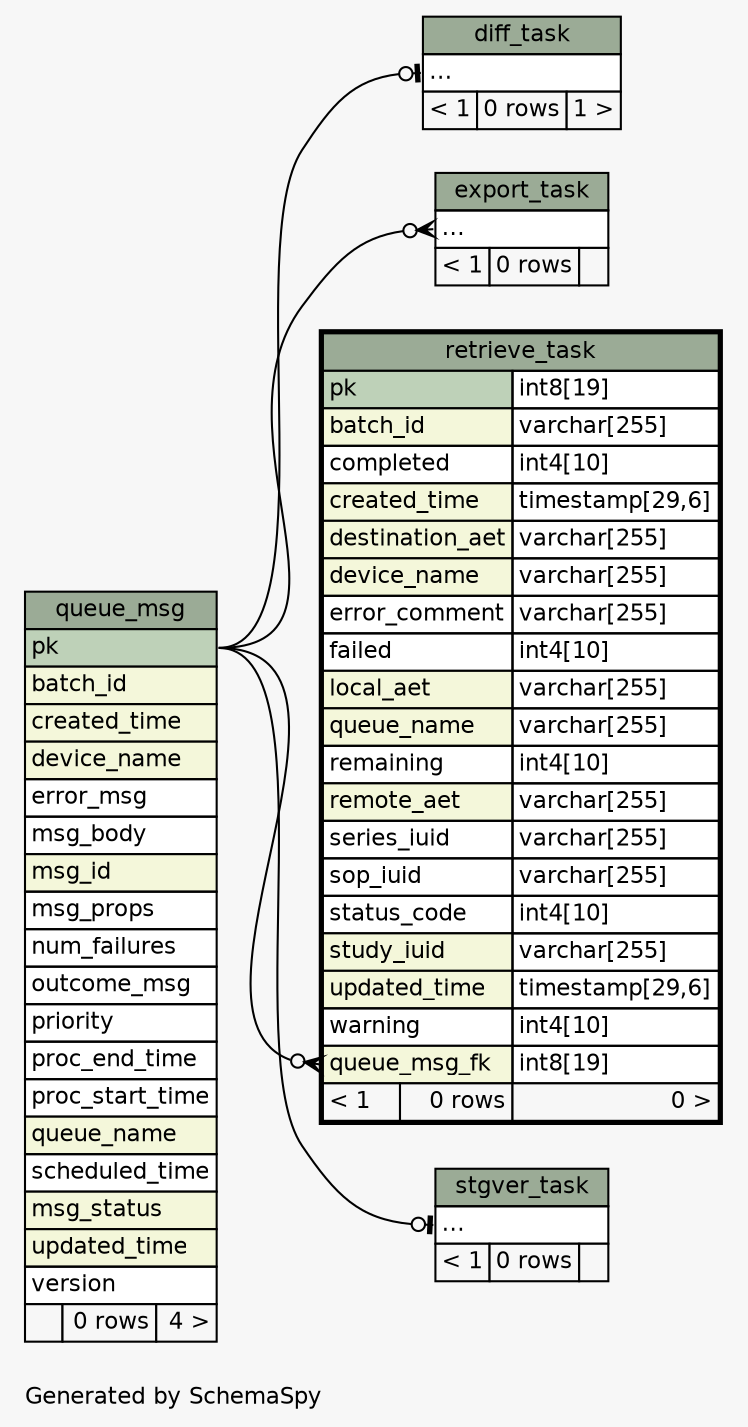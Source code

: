 // dot 2.40.1 on Linux 5.0.0-15-generic
// SchemaSpy rev 590
digraph "twoDegreesRelationshipsDiagram" {
  graph [
    rankdir="RL"
    bgcolor="#f7f7f7"
    label="\nGenerated by SchemaSpy"
    labeljust="l"
    nodesep="0.18"
    ranksep="0.46"
    fontname="Helvetica"
    fontsize="11"
  ];
  node [
    fontname="Helvetica"
    fontsize="11"
    shape="plaintext"
  ];
  edge [
    arrowsize="0.8"
  ];
  "diff_task":"elipses":w -> "queue_msg":"pk":e [arrowhead=none dir=back arrowtail=teeodot];
  "export_task":"elipses":w -> "queue_msg":"pk":e [arrowhead=none dir=back arrowtail=crowodot];
  "retrieve_task":"queue_msg_fk":w -> "queue_msg":"pk":e [arrowhead=none dir=back arrowtail=crowodot];
  "stgver_task":"elipses":w -> "queue_msg":"pk":e [arrowhead=none dir=back arrowtail=teeodot];
  "diff_task" [
    label=<
    <TABLE BORDER="0" CELLBORDER="1" CELLSPACING="0" BGCOLOR="#ffffff">
      <TR><TD COLSPAN="3" BGCOLOR="#9bab96" ALIGN="CENTER">diff_task</TD></TR>
      <TR><TD PORT="elipses" COLSPAN="3" ALIGN="LEFT">...</TD></TR>
      <TR><TD ALIGN="LEFT" BGCOLOR="#f7f7f7">&lt; 1</TD><TD ALIGN="RIGHT" BGCOLOR="#f7f7f7">0 rows</TD><TD ALIGN="RIGHT" BGCOLOR="#f7f7f7">1 &gt;</TD></TR>
    </TABLE>>
    URL="diff_task.html"
    tooltip="diff_task"
  ];
  "export_task" [
    label=<
    <TABLE BORDER="0" CELLBORDER="1" CELLSPACING="0" BGCOLOR="#ffffff">
      <TR><TD COLSPAN="3" BGCOLOR="#9bab96" ALIGN="CENTER">export_task</TD></TR>
      <TR><TD PORT="elipses" COLSPAN="3" ALIGN="LEFT">...</TD></TR>
      <TR><TD ALIGN="LEFT" BGCOLOR="#f7f7f7">&lt; 1</TD><TD ALIGN="RIGHT" BGCOLOR="#f7f7f7">0 rows</TD><TD ALIGN="RIGHT" BGCOLOR="#f7f7f7">  </TD></TR>
    </TABLE>>
    URL="export_task.html"
    tooltip="export_task"
  ];
  "queue_msg" [
    label=<
    <TABLE BORDER="0" CELLBORDER="1" CELLSPACING="0" BGCOLOR="#ffffff">
      <TR><TD COLSPAN="3" BGCOLOR="#9bab96" ALIGN="CENTER">queue_msg</TD></TR>
      <TR><TD PORT="pk" COLSPAN="3" BGCOLOR="#bed1b8" ALIGN="LEFT">pk</TD></TR>
      <TR><TD PORT="batch_id" COLSPAN="3" BGCOLOR="#f4f7da" ALIGN="LEFT">batch_id</TD></TR>
      <TR><TD PORT="created_time" COLSPAN="3" BGCOLOR="#f4f7da" ALIGN="LEFT">created_time</TD></TR>
      <TR><TD PORT="device_name" COLSPAN="3" BGCOLOR="#f4f7da" ALIGN="LEFT">device_name</TD></TR>
      <TR><TD PORT="error_msg" COLSPAN="3" ALIGN="LEFT">error_msg</TD></TR>
      <TR><TD PORT="msg_body" COLSPAN="3" ALIGN="LEFT">msg_body</TD></TR>
      <TR><TD PORT="msg_id" COLSPAN="3" BGCOLOR="#f4f7da" ALIGN="LEFT">msg_id</TD></TR>
      <TR><TD PORT="msg_props" COLSPAN="3" ALIGN="LEFT">msg_props</TD></TR>
      <TR><TD PORT="num_failures" COLSPAN="3" ALIGN="LEFT">num_failures</TD></TR>
      <TR><TD PORT="outcome_msg" COLSPAN="3" ALIGN="LEFT">outcome_msg</TD></TR>
      <TR><TD PORT="priority" COLSPAN="3" ALIGN="LEFT">priority</TD></TR>
      <TR><TD PORT="proc_end_time" COLSPAN="3" ALIGN="LEFT">proc_end_time</TD></TR>
      <TR><TD PORT="proc_start_time" COLSPAN="3" ALIGN="LEFT">proc_start_time</TD></TR>
      <TR><TD PORT="queue_name" COLSPAN="3" BGCOLOR="#f4f7da" ALIGN="LEFT">queue_name</TD></TR>
      <TR><TD PORT="scheduled_time" COLSPAN="3" ALIGN="LEFT">scheduled_time</TD></TR>
      <TR><TD PORT="msg_status" COLSPAN="3" BGCOLOR="#f4f7da" ALIGN="LEFT">msg_status</TD></TR>
      <TR><TD PORT="updated_time" COLSPAN="3" BGCOLOR="#f4f7da" ALIGN="LEFT">updated_time</TD></TR>
      <TR><TD PORT="version" COLSPAN="3" ALIGN="LEFT">version</TD></TR>
      <TR><TD ALIGN="LEFT" BGCOLOR="#f7f7f7">  </TD><TD ALIGN="RIGHT" BGCOLOR="#f7f7f7">0 rows</TD><TD ALIGN="RIGHT" BGCOLOR="#f7f7f7">4 &gt;</TD></TR>
    </TABLE>>
    URL="queue_msg.html"
    tooltip="queue_msg"
  ];
  "retrieve_task" [
    label=<
    <TABLE BORDER="2" CELLBORDER="1" CELLSPACING="0" BGCOLOR="#ffffff">
      <TR><TD COLSPAN="3" BGCOLOR="#9bab96" ALIGN="CENTER">retrieve_task</TD></TR>
      <TR><TD PORT="pk" COLSPAN="2" BGCOLOR="#bed1b8" ALIGN="LEFT">pk</TD><TD PORT="pk.type" ALIGN="LEFT">int8[19]</TD></TR>
      <TR><TD PORT="batch_id" COLSPAN="2" BGCOLOR="#f4f7da" ALIGN="LEFT">batch_id</TD><TD PORT="batch_id.type" ALIGN="LEFT">varchar[255]</TD></TR>
      <TR><TD PORT="completed" COLSPAN="2" ALIGN="LEFT">completed</TD><TD PORT="completed.type" ALIGN="LEFT">int4[10]</TD></TR>
      <TR><TD PORT="created_time" COLSPAN="2" BGCOLOR="#f4f7da" ALIGN="LEFT">created_time</TD><TD PORT="created_time.type" ALIGN="LEFT">timestamp[29,6]</TD></TR>
      <TR><TD PORT="destination_aet" COLSPAN="2" BGCOLOR="#f4f7da" ALIGN="LEFT">destination_aet</TD><TD PORT="destination_aet.type" ALIGN="LEFT">varchar[255]</TD></TR>
      <TR><TD PORT="device_name" COLSPAN="2" BGCOLOR="#f4f7da" ALIGN="LEFT">device_name</TD><TD PORT="device_name.type" ALIGN="LEFT">varchar[255]</TD></TR>
      <TR><TD PORT="error_comment" COLSPAN="2" ALIGN="LEFT">error_comment</TD><TD PORT="error_comment.type" ALIGN="LEFT">varchar[255]</TD></TR>
      <TR><TD PORT="failed" COLSPAN="2" ALIGN="LEFT">failed</TD><TD PORT="failed.type" ALIGN="LEFT">int4[10]</TD></TR>
      <TR><TD PORT="local_aet" COLSPAN="2" BGCOLOR="#f4f7da" ALIGN="LEFT">local_aet</TD><TD PORT="local_aet.type" ALIGN="LEFT">varchar[255]</TD></TR>
      <TR><TD PORT="queue_name" COLSPAN="2" BGCOLOR="#f4f7da" ALIGN="LEFT">queue_name</TD><TD PORT="queue_name.type" ALIGN="LEFT">varchar[255]</TD></TR>
      <TR><TD PORT="remaining" COLSPAN="2" ALIGN="LEFT">remaining</TD><TD PORT="remaining.type" ALIGN="LEFT">int4[10]</TD></TR>
      <TR><TD PORT="remote_aet" COLSPAN="2" BGCOLOR="#f4f7da" ALIGN="LEFT">remote_aet</TD><TD PORT="remote_aet.type" ALIGN="LEFT">varchar[255]</TD></TR>
      <TR><TD PORT="series_iuid" COLSPAN="2" ALIGN="LEFT">series_iuid</TD><TD PORT="series_iuid.type" ALIGN="LEFT">varchar[255]</TD></TR>
      <TR><TD PORT="sop_iuid" COLSPAN="2" ALIGN="LEFT">sop_iuid</TD><TD PORT="sop_iuid.type" ALIGN="LEFT">varchar[255]</TD></TR>
      <TR><TD PORT="status_code" COLSPAN="2" ALIGN="LEFT">status_code</TD><TD PORT="status_code.type" ALIGN="LEFT">int4[10]</TD></TR>
      <TR><TD PORT="study_iuid" COLSPAN="2" BGCOLOR="#f4f7da" ALIGN="LEFT">study_iuid</TD><TD PORT="study_iuid.type" ALIGN="LEFT">varchar[255]</TD></TR>
      <TR><TD PORT="updated_time" COLSPAN="2" BGCOLOR="#f4f7da" ALIGN="LEFT">updated_time</TD><TD PORT="updated_time.type" ALIGN="LEFT">timestamp[29,6]</TD></TR>
      <TR><TD PORT="warning" COLSPAN="2" ALIGN="LEFT">warning</TD><TD PORT="warning.type" ALIGN="LEFT">int4[10]</TD></TR>
      <TR><TD PORT="queue_msg_fk" COLSPAN="2" BGCOLOR="#f4f7da" ALIGN="LEFT">queue_msg_fk</TD><TD PORT="queue_msg_fk.type" ALIGN="LEFT">int8[19]</TD></TR>
      <TR><TD ALIGN="LEFT" BGCOLOR="#f7f7f7">&lt; 1</TD><TD ALIGN="RIGHT" BGCOLOR="#f7f7f7">0 rows</TD><TD ALIGN="RIGHT" BGCOLOR="#f7f7f7">0 &gt;</TD></TR>
    </TABLE>>
    URL="retrieve_task.html"
    tooltip="retrieve_task"
  ];
  "stgver_task" [
    label=<
    <TABLE BORDER="0" CELLBORDER="1" CELLSPACING="0" BGCOLOR="#ffffff">
      <TR><TD COLSPAN="3" BGCOLOR="#9bab96" ALIGN="CENTER">stgver_task</TD></TR>
      <TR><TD PORT="elipses" COLSPAN="3" ALIGN="LEFT">...</TD></TR>
      <TR><TD ALIGN="LEFT" BGCOLOR="#f7f7f7">&lt; 1</TD><TD ALIGN="RIGHT" BGCOLOR="#f7f7f7">0 rows</TD><TD ALIGN="RIGHT" BGCOLOR="#f7f7f7">  </TD></TR>
    </TABLE>>
    URL="stgver_task.html"
    tooltip="stgver_task"
  ];
}
